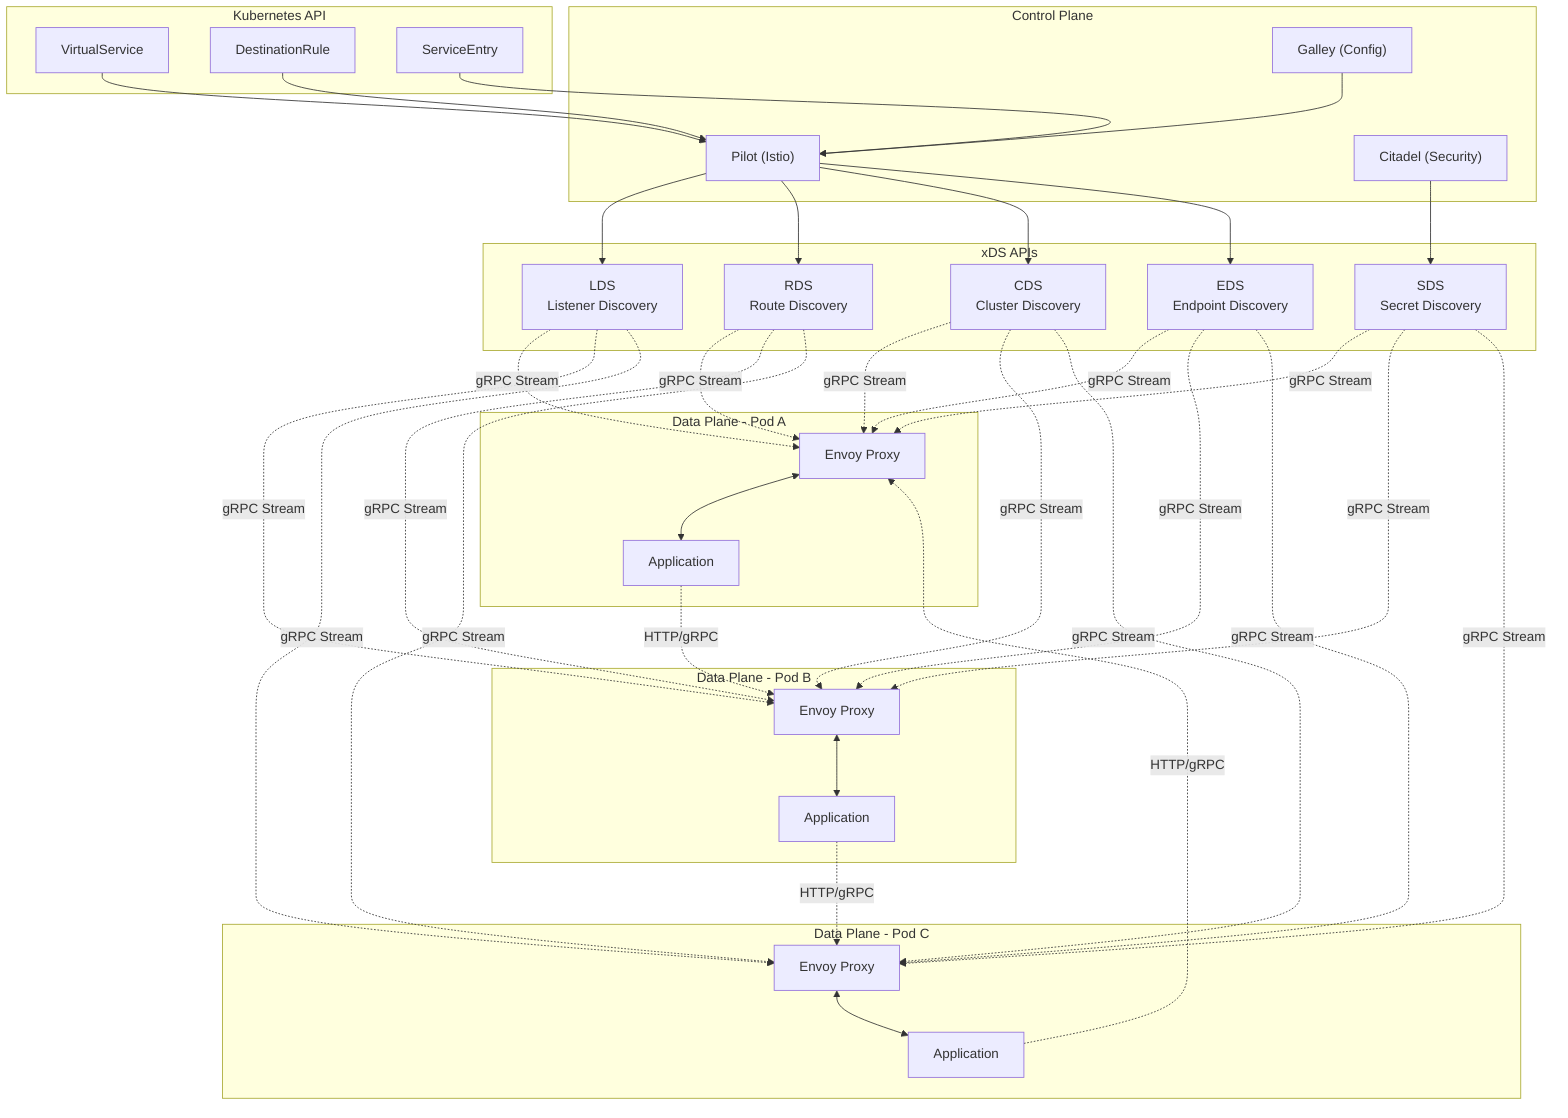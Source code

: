 graph TB
    subgraph "Control Plane"
        Pilot["Pilot (Istio)"]
        Galley["Galley (Config)"]
        Citadel["Citadel (Security)"]
    end
    
    subgraph "Kubernetes API"
        VS["VirtualService"]
        DR["DestinationRule"]
        SE["ServiceEntry"]
    end
    
    subgraph "xDS APIs"
        LDS["LDS<br/>Listener Discovery"]
        RDS["RDS<br/>Route Discovery"]
        CDS["CDS<br/>Cluster Discovery"]
        EDS["EDS<br/>Endpoint Discovery"]
        SDS["SDS<br/>Secret Discovery"]
    end
    
    subgraph "Data Plane - Pod A"
        EnvoyA["Envoy Proxy"]
        AppA["Application"]
    end
    
    subgraph "Data Plane - Pod B"
        EnvoyB["Envoy Proxy"]
        AppB["Application"]
    end
    
    subgraph "Data Plane - Pod C"
        EnvoyC["Envoy Proxy"]
        AppC["Application"]
    end
    
    VS --> Pilot
    DR --> Pilot
    SE --> Pilot
    Galley --> Pilot
    Citadel --> SDS
    
    Pilot --> LDS
    Pilot --> RDS
    Pilot --> CDS
    Pilot --> EDS
    
    LDS -.->|gRPC Stream| EnvoyA
    RDS -.->|gRPC Stream| EnvoyA
    CDS -.->|gRPC Stream| EnvoyA
    EDS -.->|gRPC Stream| EnvoyA
    SDS -.->|gRPC Stream| EnvoyA
    
    LDS -.->|gRPC Stream| EnvoyB
    RDS -.->|gRPC Stream| EnvoyB
    CDS -.->|gRPC Stream| EnvoyB
    EDS -.->|gRPC Stream| EnvoyB
    SDS -.->|gRPC Stream| EnvoyB
    
    LDS -.->|gRPC Stream| EnvoyC
    RDS -.->|gRPC Stream| EnvoyC
    CDS -.->|gRPC Stream| EnvoyC
    EDS -.->|gRPC Stream| EnvoyC
    SDS -.->|gRPC Stream| EnvoyC
    
    EnvoyA <--> AppA
    EnvoyB <--> AppB
    EnvoyC <--> AppC
    
    AppA -.->|HTTP/gRPC| EnvoyB
    AppB -.->|HTTP/gRPC| EnvoyC
    AppC -.->|HTTP/gRPC| EnvoyA